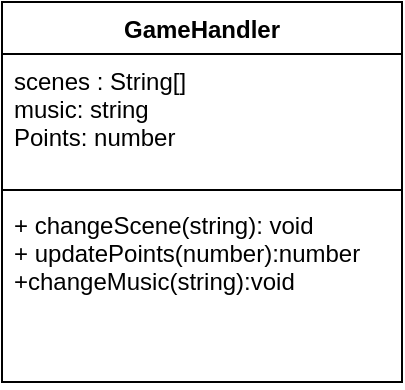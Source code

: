<mxfile version="20.8.22" type="github">
  <diagram id="C5RBs43oDa-KdzZeNtuy" name="Page-1">
    <mxGraphModel dx="792" dy="746" grid="1" gridSize="10" guides="1" tooltips="1" connect="1" arrows="1" fold="1" page="1" pageScale="1" pageWidth="827" pageHeight="1169" math="0" shadow="0">
      <root>
        <mxCell id="WIyWlLk6GJQsqaUBKTNV-0" />
        <mxCell id="WIyWlLk6GJQsqaUBKTNV-1" parent="WIyWlLk6GJQsqaUBKTNV-0" />
        <mxCell id="5QXx9KnSOv_lX45IcKp0-0" value="GameHandler" style="swimlane;fontStyle=1;align=center;verticalAlign=top;childLayout=stackLayout;horizontal=1;startSize=26;horizontalStack=0;resizeParent=1;resizeParentMax=0;resizeLast=0;collapsible=1;marginBottom=0;" parent="WIyWlLk6GJQsqaUBKTNV-1" vertex="1">
          <mxGeometry x="120" y="140" width="200" height="190" as="geometry" />
        </mxCell>
        <mxCell id="5QXx9KnSOv_lX45IcKp0-1" value="scenes : String[]&#xa;music: string&#xa;Points: number&#xa;&#xa;&#xa;" style="text;strokeColor=none;fillColor=none;align=left;verticalAlign=top;spacingLeft=4;spacingRight=4;overflow=hidden;rotatable=0;points=[[0,0.5],[1,0.5]];portConstraint=eastwest;" parent="5QXx9KnSOv_lX45IcKp0-0" vertex="1">
          <mxGeometry y="26" width="200" height="64" as="geometry" />
        </mxCell>
        <mxCell id="5QXx9KnSOv_lX45IcKp0-2" value="" style="line;strokeWidth=1;fillColor=none;align=left;verticalAlign=middle;spacingTop=-1;spacingLeft=3;spacingRight=3;rotatable=0;labelPosition=right;points=[];portConstraint=eastwest;strokeColor=inherit;" parent="5QXx9KnSOv_lX45IcKp0-0" vertex="1">
          <mxGeometry y="90" width="200" height="8" as="geometry" />
        </mxCell>
        <mxCell id="5QXx9KnSOv_lX45IcKp0-3" value="+ changeScene(string): void&#xa;+ updatePoints(number):number&#xa;+changeMusic(string):void&#xa;&#xa;&#xa;" style="text;strokeColor=none;fillColor=none;align=left;verticalAlign=top;spacingLeft=4;spacingRight=4;overflow=hidden;rotatable=0;points=[[0,0.5],[1,0.5]];portConstraint=eastwest;" parent="5QXx9KnSOv_lX45IcKp0-0" vertex="1">
          <mxGeometry y="98" width="200" height="92" as="geometry" />
        </mxCell>
      </root>
    </mxGraphModel>
  </diagram>
</mxfile>
